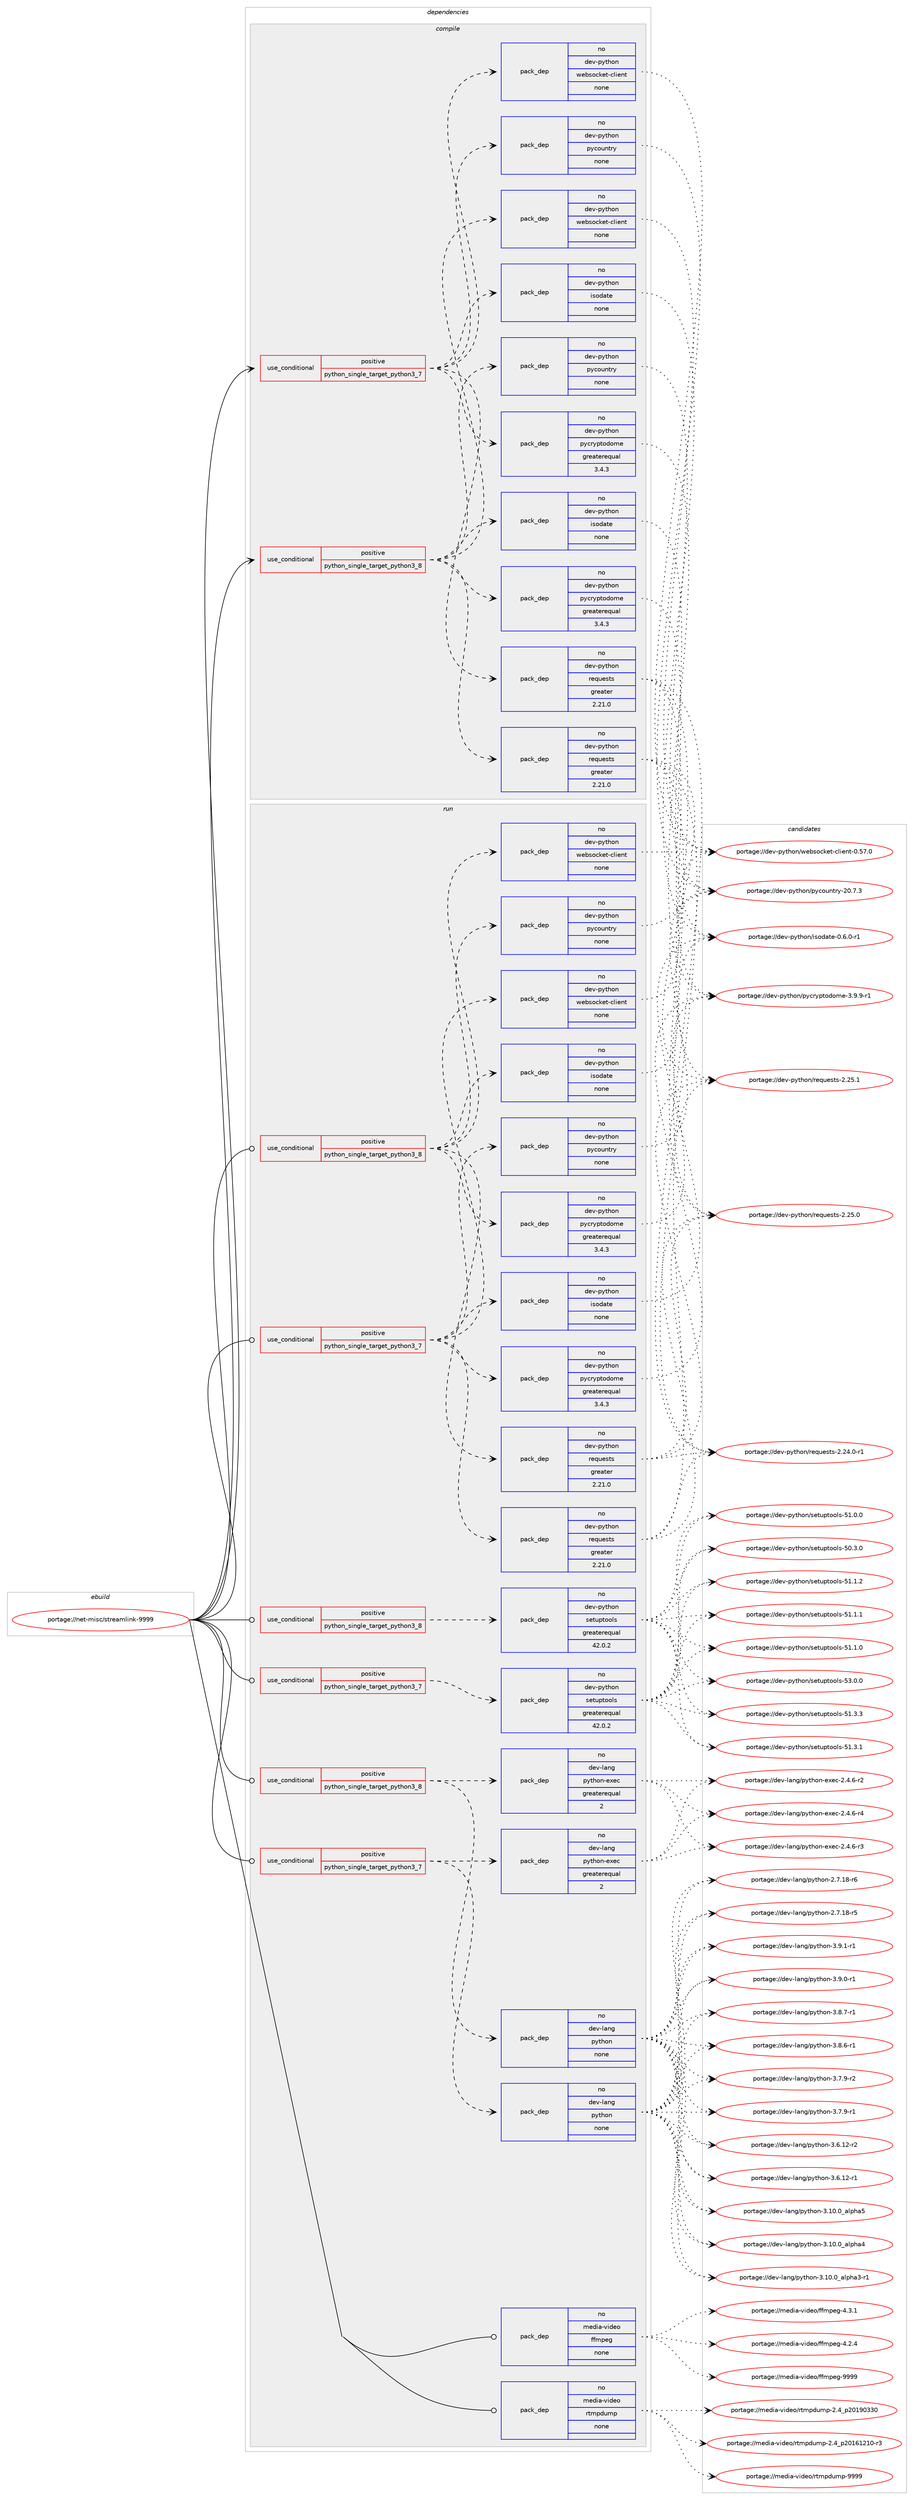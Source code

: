 digraph prolog {

# *************
# Graph options
# *************

newrank=true;
concentrate=true;
compound=true;
graph [rankdir=LR,fontname=Helvetica,fontsize=10,ranksep=1.5];#, ranksep=2.5, nodesep=0.2];
edge  [arrowhead=vee];
node  [fontname=Helvetica,fontsize=10];

# **********
# The ebuild
# **********

subgraph cluster_leftcol {
color=gray;
rank=same;
label=<<i>ebuild</i>>;
id [label="portage://net-misc/streamlink-9999", color=red, width=4, href="../net-misc/streamlink-9999.svg"];
}

# ****************
# The dependencies
# ****************

subgraph cluster_midcol {
color=gray;
label=<<i>dependencies</i>>;
subgraph cluster_compile {
fillcolor="#eeeeee";
style=filled;
label=<<i>compile</i>>;
subgraph cond7201 {
dependency23435 [label=<<TABLE BORDER="0" CELLBORDER="1" CELLSPACING="0" CELLPADDING="4"><TR><TD ROWSPAN="3" CELLPADDING="10">use_conditional</TD></TR><TR><TD>positive</TD></TR><TR><TD>python_single_target_python3_7</TD></TR></TABLE>>, shape=none, color=red];
subgraph pack16053 {
dependency23436 [label=<<TABLE BORDER="0" CELLBORDER="1" CELLSPACING="0" CELLPADDING="4" WIDTH="220"><TR><TD ROWSPAN="6" CELLPADDING="30">pack_dep</TD></TR><TR><TD WIDTH="110">no</TD></TR><TR><TD>dev-python</TD></TR><TR><TD>requests</TD></TR><TR><TD>greater</TD></TR><TR><TD>2.21.0</TD></TR></TABLE>>, shape=none, color=blue];
}
dependency23435:e -> dependency23436:w [weight=20,style="dashed",arrowhead="vee"];
subgraph pack16054 {
dependency23437 [label=<<TABLE BORDER="0" CELLBORDER="1" CELLSPACING="0" CELLPADDING="4" WIDTH="220"><TR><TD ROWSPAN="6" CELLPADDING="30">pack_dep</TD></TR><TR><TD WIDTH="110">no</TD></TR><TR><TD>dev-python</TD></TR><TR><TD>isodate</TD></TR><TR><TD>none</TD></TR><TR><TD></TD></TR></TABLE>>, shape=none, color=blue];
}
dependency23435:e -> dependency23437:w [weight=20,style="dashed",arrowhead="vee"];
subgraph pack16055 {
dependency23438 [label=<<TABLE BORDER="0" CELLBORDER="1" CELLSPACING="0" CELLPADDING="4" WIDTH="220"><TR><TD ROWSPAN="6" CELLPADDING="30">pack_dep</TD></TR><TR><TD WIDTH="110">no</TD></TR><TR><TD>dev-python</TD></TR><TR><TD>websocket-client</TD></TR><TR><TD>none</TD></TR><TR><TD></TD></TR></TABLE>>, shape=none, color=blue];
}
dependency23435:e -> dependency23438:w [weight=20,style="dashed",arrowhead="vee"];
subgraph pack16056 {
dependency23439 [label=<<TABLE BORDER="0" CELLBORDER="1" CELLSPACING="0" CELLPADDING="4" WIDTH="220"><TR><TD ROWSPAN="6" CELLPADDING="30">pack_dep</TD></TR><TR><TD WIDTH="110">no</TD></TR><TR><TD>dev-python</TD></TR><TR><TD>pycountry</TD></TR><TR><TD>none</TD></TR><TR><TD></TD></TR></TABLE>>, shape=none, color=blue];
}
dependency23435:e -> dependency23439:w [weight=20,style="dashed",arrowhead="vee"];
subgraph pack16057 {
dependency23440 [label=<<TABLE BORDER="0" CELLBORDER="1" CELLSPACING="0" CELLPADDING="4" WIDTH="220"><TR><TD ROWSPAN="6" CELLPADDING="30">pack_dep</TD></TR><TR><TD WIDTH="110">no</TD></TR><TR><TD>dev-python</TD></TR><TR><TD>pycryptodome</TD></TR><TR><TD>greaterequal</TD></TR><TR><TD>3.4.3</TD></TR></TABLE>>, shape=none, color=blue];
}
dependency23435:e -> dependency23440:w [weight=20,style="dashed",arrowhead="vee"];
}
id:e -> dependency23435:w [weight=20,style="solid",arrowhead="vee"];
subgraph cond7202 {
dependency23441 [label=<<TABLE BORDER="0" CELLBORDER="1" CELLSPACING="0" CELLPADDING="4"><TR><TD ROWSPAN="3" CELLPADDING="10">use_conditional</TD></TR><TR><TD>positive</TD></TR><TR><TD>python_single_target_python3_8</TD></TR></TABLE>>, shape=none, color=red];
subgraph pack16058 {
dependency23442 [label=<<TABLE BORDER="0" CELLBORDER="1" CELLSPACING="0" CELLPADDING="4" WIDTH="220"><TR><TD ROWSPAN="6" CELLPADDING="30">pack_dep</TD></TR><TR><TD WIDTH="110">no</TD></TR><TR><TD>dev-python</TD></TR><TR><TD>requests</TD></TR><TR><TD>greater</TD></TR><TR><TD>2.21.0</TD></TR></TABLE>>, shape=none, color=blue];
}
dependency23441:e -> dependency23442:w [weight=20,style="dashed",arrowhead="vee"];
subgraph pack16059 {
dependency23443 [label=<<TABLE BORDER="0" CELLBORDER="1" CELLSPACING="0" CELLPADDING="4" WIDTH="220"><TR><TD ROWSPAN="6" CELLPADDING="30">pack_dep</TD></TR><TR><TD WIDTH="110">no</TD></TR><TR><TD>dev-python</TD></TR><TR><TD>isodate</TD></TR><TR><TD>none</TD></TR><TR><TD></TD></TR></TABLE>>, shape=none, color=blue];
}
dependency23441:e -> dependency23443:w [weight=20,style="dashed",arrowhead="vee"];
subgraph pack16060 {
dependency23444 [label=<<TABLE BORDER="0" CELLBORDER="1" CELLSPACING="0" CELLPADDING="4" WIDTH="220"><TR><TD ROWSPAN="6" CELLPADDING="30">pack_dep</TD></TR><TR><TD WIDTH="110">no</TD></TR><TR><TD>dev-python</TD></TR><TR><TD>websocket-client</TD></TR><TR><TD>none</TD></TR><TR><TD></TD></TR></TABLE>>, shape=none, color=blue];
}
dependency23441:e -> dependency23444:w [weight=20,style="dashed",arrowhead="vee"];
subgraph pack16061 {
dependency23445 [label=<<TABLE BORDER="0" CELLBORDER="1" CELLSPACING="0" CELLPADDING="4" WIDTH="220"><TR><TD ROWSPAN="6" CELLPADDING="30">pack_dep</TD></TR><TR><TD WIDTH="110">no</TD></TR><TR><TD>dev-python</TD></TR><TR><TD>pycountry</TD></TR><TR><TD>none</TD></TR><TR><TD></TD></TR></TABLE>>, shape=none, color=blue];
}
dependency23441:e -> dependency23445:w [weight=20,style="dashed",arrowhead="vee"];
subgraph pack16062 {
dependency23446 [label=<<TABLE BORDER="0" CELLBORDER="1" CELLSPACING="0" CELLPADDING="4" WIDTH="220"><TR><TD ROWSPAN="6" CELLPADDING="30">pack_dep</TD></TR><TR><TD WIDTH="110">no</TD></TR><TR><TD>dev-python</TD></TR><TR><TD>pycryptodome</TD></TR><TR><TD>greaterequal</TD></TR><TR><TD>3.4.3</TD></TR></TABLE>>, shape=none, color=blue];
}
dependency23441:e -> dependency23446:w [weight=20,style="dashed",arrowhead="vee"];
}
id:e -> dependency23441:w [weight=20,style="solid",arrowhead="vee"];
}
subgraph cluster_compileandrun {
fillcolor="#eeeeee";
style=filled;
label=<<i>compile and run</i>>;
}
subgraph cluster_run {
fillcolor="#eeeeee";
style=filled;
label=<<i>run</i>>;
subgraph cond7203 {
dependency23447 [label=<<TABLE BORDER="0" CELLBORDER="1" CELLSPACING="0" CELLPADDING="4"><TR><TD ROWSPAN="3" CELLPADDING="10">use_conditional</TD></TR><TR><TD>positive</TD></TR><TR><TD>python_single_target_python3_7</TD></TR></TABLE>>, shape=none, color=red];
subgraph pack16063 {
dependency23448 [label=<<TABLE BORDER="0" CELLBORDER="1" CELLSPACING="0" CELLPADDING="4" WIDTH="220"><TR><TD ROWSPAN="6" CELLPADDING="30">pack_dep</TD></TR><TR><TD WIDTH="110">no</TD></TR><TR><TD>dev-lang</TD></TR><TR><TD>python</TD></TR><TR><TD>none</TD></TR><TR><TD></TD></TR></TABLE>>, shape=none, color=blue];
}
dependency23447:e -> dependency23448:w [weight=20,style="dashed",arrowhead="vee"];
subgraph pack16064 {
dependency23449 [label=<<TABLE BORDER="0" CELLBORDER="1" CELLSPACING="0" CELLPADDING="4" WIDTH="220"><TR><TD ROWSPAN="6" CELLPADDING="30">pack_dep</TD></TR><TR><TD WIDTH="110">no</TD></TR><TR><TD>dev-lang</TD></TR><TR><TD>python-exec</TD></TR><TR><TD>greaterequal</TD></TR><TR><TD>2</TD></TR></TABLE>>, shape=none, color=blue];
}
dependency23447:e -> dependency23449:w [weight=20,style="dashed",arrowhead="vee"];
}
id:e -> dependency23447:w [weight=20,style="solid",arrowhead="odot"];
subgraph cond7204 {
dependency23450 [label=<<TABLE BORDER="0" CELLBORDER="1" CELLSPACING="0" CELLPADDING="4"><TR><TD ROWSPAN="3" CELLPADDING="10">use_conditional</TD></TR><TR><TD>positive</TD></TR><TR><TD>python_single_target_python3_7</TD></TR></TABLE>>, shape=none, color=red];
subgraph pack16065 {
dependency23451 [label=<<TABLE BORDER="0" CELLBORDER="1" CELLSPACING="0" CELLPADDING="4" WIDTH="220"><TR><TD ROWSPAN="6" CELLPADDING="30">pack_dep</TD></TR><TR><TD WIDTH="110">no</TD></TR><TR><TD>dev-python</TD></TR><TR><TD>requests</TD></TR><TR><TD>greater</TD></TR><TR><TD>2.21.0</TD></TR></TABLE>>, shape=none, color=blue];
}
dependency23450:e -> dependency23451:w [weight=20,style="dashed",arrowhead="vee"];
subgraph pack16066 {
dependency23452 [label=<<TABLE BORDER="0" CELLBORDER="1" CELLSPACING="0" CELLPADDING="4" WIDTH="220"><TR><TD ROWSPAN="6" CELLPADDING="30">pack_dep</TD></TR><TR><TD WIDTH="110">no</TD></TR><TR><TD>dev-python</TD></TR><TR><TD>isodate</TD></TR><TR><TD>none</TD></TR><TR><TD></TD></TR></TABLE>>, shape=none, color=blue];
}
dependency23450:e -> dependency23452:w [weight=20,style="dashed",arrowhead="vee"];
subgraph pack16067 {
dependency23453 [label=<<TABLE BORDER="0" CELLBORDER="1" CELLSPACING="0" CELLPADDING="4" WIDTH="220"><TR><TD ROWSPAN="6" CELLPADDING="30">pack_dep</TD></TR><TR><TD WIDTH="110">no</TD></TR><TR><TD>dev-python</TD></TR><TR><TD>websocket-client</TD></TR><TR><TD>none</TD></TR><TR><TD></TD></TR></TABLE>>, shape=none, color=blue];
}
dependency23450:e -> dependency23453:w [weight=20,style="dashed",arrowhead="vee"];
subgraph pack16068 {
dependency23454 [label=<<TABLE BORDER="0" CELLBORDER="1" CELLSPACING="0" CELLPADDING="4" WIDTH="220"><TR><TD ROWSPAN="6" CELLPADDING="30">pack_dep</TD></TR><TR><TD WIDTH="110">no</TD></TR><TR><TD>dev-python</TD></TR><TR><TD>pycountry</TD></TR><TR><TD>none</TD></TR><TR><TD></TD></TR></TABLE>>, shape=none, color=blue];
}
dependency23450:e -> dependency23454:w [weight=20,style="dashed",arrowhead="vee"];
subgraph pack16069 {
dependency23455 [label=<<TABLE BORDER="0" CELLBORDER="1" CELLSPACING="0" CELLPADDING="4" WIDTH="220"><TR><TD ROWSPAN="6" CELLPADDING="30">pack_dep</TD></TR><TR><TD WIDTH="110">no</TD></TR><TR><TD>dev-python</TD></TR><TR><TD>pycryptodome</TD></TR><TR><TD>greaterequal</TD></TR><TR><TD>3.4.3</TD></TR></TABLE>>, shape=none, color=blue];
}
dependency23450:e -> dependency23455:w [weight=20,style="dashed",arrowhead="vee"];
}
id:e -> dependency23450:w [weight=20,style="solid",arrowhead="odot"];
subgraph cond7205 {
dependency23456 [label=<<TABLE BORDER="0" CELLBORDER="1" CELLSPACING="0" CELLPADDING="4"><TR><TD ROWSPAN="3" CELLPADDING="10">use_conditional</TD></TR><TR><TD>positive</TD></TR><TR><TD>python_single_target_python3_7</TD></TR></TABLE>>, shape=none, color=red];
subgraph pack16070 {
dependency23457 [label=<<TABLE BORDER="0" CELLBORDER="1" CELLSPACING="0" CELLPADDING="4" WIDTH="220"><TR><TD ROWSPAN="6" CELLPADDING="30">pack_dep</TD></TR><TR><TD WIDTH="110">no</TD></TR><TR><TD>dev-python</TD></TR><TR><TD>setuptools</TD></TR><TR><TD>greaterequal</TD></TR><TR><TD>42.0.2</TD></TR></TABLE>>, shape=none, color=blue];
}
dependency23456:e -> dependency23457:w [weight=20,style="dashed",arrowhead="vee"];
}
id:e -> dependency23456:w [weight=20,style="solid",arrowhead="odot"];
subgraph cond7206 {
dependency23458 [label=<<TABLE BORDER="0" CELLBORDER="1" CELLSPACING="0" CELLPADDING="4"><TR><TD ROWSPAN="3" CELLPADDING="10">use_conditional</TD></TR><TR><TD>positive</TD></TR><TR><TD>python_single_target_python3_8</TD></TR></TABLE>>, shape=none, color=red];
subgraph pack16071 {
dependency23459 [label=<<TABLE BORDER="0" CELLBORDER="1" CELLSPACING="0" CELLPADDING="4" WIDTH="220"><TR><TD ROWSPAN="6" CELLPADDING="30">pack_dep</TD></TR><TR><TD WIDTH="110">no</TD></TR><TR><TD>dev-lang</TD></TR><TR><TD>python</TD></TR><TR><TD>none</TD></TR><TR><TD></TD></TR></TABLE>>, shape=none, color=blue];
}
dependency23458:e -> dependency23459:w [weight=20,style="dashed",arrowhead="vee"];
subgraph pack16072 {
dependency23460 [label=<<TABLE BORDER="0" CELLBORDER="1" CELLSPACING="0" CELLPADDING="4" WIDTH="220"><TR><TD ROWSPAN="6" CELLPADDING="30">pack_dep</TD></TR><TR><TD WIDTH="110">no</TD></TR><TR><TD>dev-lang</TD></TR><TR><TD>python-exec</TD></TR><TR><TD>greaterequal</TD></TR><TR><TD>2</TD></TR></TABLE>>, shape=none, color=blue];
}
dependency23458:e -> dependency23460:w [weight=20,style="dashed",arrowhead="vee"];
}
id:e -> dependency23458:w [weight=20,style="solid",arrowhead="odot"];
subgraph cond7207 {
dependency23461 [label=<<TABLE BORDER="0" CELLBORDER="1" CELLSPACING="0" CELLPADDING="4"><TR><TD ROWSPAN="3" CELLPADDING="10">use_conditional</TD></TR><TR><TD>positive</TD></TR><TR><TD>python_single_target_python3_8</TD></TR></TABLE>>, shape=none, color=red];
subgraph pack16073 {
dependency23462 [label=<<TABLE BORDER="0" CELLBORDER="1" CELLSPACING="0" CELLPADDING="4" WIDTH="220"><TR><TD ROWSPAN="6" CELLPADDING="30">pack_dep</TD></TR><TR><TD WIDTH="110">no</TD></TR><TR><TD>dev-python</TD></TR><TR><TD>requests</TD></TR><TR><TD>greater</TD></TR><TR><TD>2.21.0</TD></TR></TABLE>>, shape=none, color=blue];
}
dependency23461:e -> dependency23462:w [weight=20,style="dashed",arrowhead="vee"];
subgraph pack16074 {
dependency23463 [label=<<TABLE BORDER="0" CELLBORDER="1" CELLSPACING="0" CELLPADDING="4" WIDTH="220"><TR><TD ROWSPAN="6" CELLPADDING="30">pack_dep</TD></TR><TR><TD WIDTH="110">no</TD></TR><TR><TD>dev-python</TD></TR><TR><TD>isodate</TD></TR><TR><TD>none</TD></TR><TR><TD></TD></TR></TABLE>>, shape=none, color=blue];
}
dependency23461:e -> dependency23463:w [weight=20,style="dashed",arrowhead="vee"];
subgraph pack16075 {
dependency23464 [label=<<TABLE BORDER="0" CELLBORDER="1" CELLSPACING="0" CELLPADDING="4" WIDTH="220"><TR><TD ROWSPAN="6" CELLPADDING="30">pack_dep</TD></TR><TR><TD WIDTH="110">no</TD></TR><TR><TD>dev-python</TD></TR><TR><TD>websocket-client</TD></TR><TR><TD>none</TD></TR><TR><TD></TD></TR></TABLE>>, shape=none, color=blue];
}
dependency23461:e -> dependency23464:w [weight=20,style="dashed",arrowhead="vee"];
subgraph pack16076 {
dependency23465 [label=<<TABLE BORDER="0" CELLBORDER="1" CELLSPACING="0" CELLPADDING="4" WIDTH="220"><TR><TD ROWSPAN="6" CELLPADDING="30">pack_dep</TD></TR><TR><TD WIDTH="110">no</TD></TR><TR><TD>dev-python</TD></TR><TR><TD>pycountry</TD></TR><TR><TD>none</TD></TR><TR><TD></TD></TR></TABLE>>, shape=none, color=blue];
}
dependency23461:e -> dependency23465:w [weight=20,style="dashed",arrowhead="vee"];
subgraph pack16077 {
dependency23466 [label=<<TABLE BORDER="0" CELLBORDER="1" CELLSPACING="0" CELLPADDING="4" WIDTH="220"><TR><TD ROWSPAN="6" CELLPADDING="30">pack_dep</TD></TR><TR><TD WIDTH="110">no</TD></TR><TR><TD>dev-python</TD></TR><TR><TD>pycryptodome</TD></TR><TR><TD>greaterequal</TD></TR><TR><TD>3.4.3</TD></TR></TABLE>>, shape=none, color=blue];
}
dependency23461:e -> dependency23466:w [weight=20,style="dashed",arrowhead="vee"];
}
id:e -> dependency23461:w [weight=20,style="solid",arrowhead="odot"];
subgraph cond7208 {
dependency23467 [label=<<TABLE BORDER="0" CELLBORDER="1" CELLSPACING="0" CELLPADDING="4"><TR><TD ROWSPAN="3" CELLPADDING="10">use_conditional</TD></TR><TR><TD>positive</TD></TR><TR><TD>python_single_target_python3_8</TD></TR></TABLE>>, shape=none, color=red];
subgraph pack16078 {
dependency23468 [label=<<TABLE BORDER="0" CELLBORDER="1" CELLSPACING="0" CELLPADDING="4" WIDTH="220"><TR><TD ROWSPAN="6" CELLPADDING="30">pack_dep</TD></TR><TR><TD WIDTH="110">no</TD></TR><TR><TD>dev-python</TD></TR><TR><TD>setuptools</TD></TR><TR><TD>greaterequal</TD></TR><TR><TD>42.0.2</TD></TR></TABLE>>, shape=none, color=blue];
}
dependency23467:e -> dependency23468:w [weight=20,style="dashed",arrowhead="vee"];
}
id:e -> dependency23467:w [weight=20,style="solid",arrowhead="odot"];
subgraph pack16079 {
dependency23469 [label=<<TABLE BORDER="0" CELLBORDER="1" CELLSPACING="0" CELLPADDING="4" WIDTH="220"><TR><TD ROWSPAN="6" CELLPADDING="30">pack_dep</TD></TR><TR><TD WIDTH="110">no</TD></TR><TR><TD>media-video</TD></TR><TR><TD>ffmpeg</TD></TR><TR><TD>none</TD></TR><TR><TD></TD></TR></TABLE>>, shape=none, color=blue];
}
id:e -> dependency23469:w [weight=20,style="solid",arrowhead="odot"];
subgraph pack16080 {
dependency23470 [label=<<TABLE BORDER="0" CELLBORDER="1" CELLSPACING="0" CELLPADDING="4" WIDTH="220"><TR><TD ROWSPAN="6" CELLPADDING="30">pack_dep</TD></TR><TR><TD WIDTH="110">no</TD></TR><TR><TD>media-video</TD></TR><TR><TD>rtmpdump</TD></TR><TR><TD>none</TD></TR><TR><TD></TD></TR></TABLE>>, shape=none, color=blue];
}
id:e -> dependency23470:w [weight=20,style="solid",arrowhead="odot"];
}
}

# **************
# The candidates
# **************

subgraph cluster_choices {
rank=same;
color=gray;
label=<<i>candidates</i>>;

subgraph choice16053 {
color=black;
nodesep=1;
choice100101118451121211161041111104711410111311710111511611545504650534649 [label="portage://dev-python/requests-2.25.1", color=red, width=4,href="../dev-python/requests-2.25.1.svg"];
choice100101118451121211161041111104711410111311710111511611545504650534648 [label="portage://dev-python/requests-2.25.0", color=red, width=4,href="../dev-python/requests-2.25.0.svg"];
choice1001011184511212111610411111047114101113117101115116115455046505246484511449 [label="portage://dev-python/requests-2.24.0-r1", color=red, width=4,href="../dev-python/requests-2.24.0-r1.svg"];
dependency23436:e -> choice100101118451121211161041111104711410111311710111511611545504650534649:w [style=dotted,weight="100"];
dependency23436:e -> choice100101118451121211161041111104711410111311710111511611545504650534648:w [style=dotted,weight="100"];
dependency23436:e -> choice1001011184511212111610411111047114101113117101115116115455046505246484511449:w [style=dotted,weight="100"];
}
subgraph choice16054 {
color=black;
nodesep=1;
choice1001011184511212111610411111047105115111100971161014548465446484511449 [label="portage://dev-python/isodate-0.6.0-r1", color=red, width=4,href="../dev-python/isodate-0.6.0-r1.svg"];
dependency23437:e -> choice1001011184511212111610411111047105115111100971161014548465446484511449:w [style=dotted,weight="100"];
}
subgraph choice16055 {
color=black;
nodesep=1;
choice10010111845112121116104111110471191019811511199107101116459910810510111011645484653554648 [label="portage://dev-python/websocket-client-0.57.0", color=red, width=4,href="../dev-python/websocket-client-0.57.0.svg"];
dependency23438:e -> choice10010111845112121116104111110471191019811511199107101116459910810510111011645484653554648:w [style=dotted,weight="100"];
}
subgraph choice16056 {
color=black;
nodesep=1;
choice10010111845112121116104111110471121219911111711011611412145504846554651 [label="portage://dev-python/pycountry-20.7.3", color=red, width=4,href="../dev-python/pycountry-20.7.3.svg"];
dependency23439:e -> choice10010111845112121116104111110471121219911111711011611412145504846554651:w [style=dotted,weight="100"];
}
subgraph choice16057 {
color=black;
nodesep=1;
choice1001011184511212111610411111047112121991141211121161111001111091014551465746574511449 [label="portage://dev-python/pycryptodome-3.9.9-r1", color=red, width=4,href="../dev-python/pycryptodome-3.9.9-r1.svg"];
dependency23440:e -> choice1001011184511212111610411111047112121991141211121161111001111091014551465746574511449:w [style=dotted,weight="100"];
}
subgraph choice16058 {
color=black;
nodesep=1;
choice100101118451121211161041111104711410111311710111511611545504650534649 [label="portage://dev-python/requests-2.25.1", color=red, width=4,href="../dev-python/requests-2.25.1.svg"];
choice100101118451121211161041111104711410111311710111511611545504650534648 [label="portage://dev-python/requests-2.25.0", color=red, width=4,href="../dev-python/requests-2.25.0.svg"];
choice1001011184511212111610411111047114101113117101115116115455046505246484511449 [label="portage://dev-python/requests-2.24.0-r1", color=red, width=4,href="../dev-python/requests-2.24.0-r1.svg"];
dependency23442:e -> choice100101118451121211161041111104711410111311710111511611545504650534649:w [style=dotted,weight="100"];
dependency23442:e -> choice100101118451121211161041111104711410111311710111511611545504650534648:w [style=dotted,weight="100"];
dependency23442:e -> choice1001011184511212111610411111047114101113117101115116115455046505246484511449:w [style=dotted,weight="100"];
}
subgraph choice16059 {
color=black;
nodesep=1;
choice1001011184511212111610411111047105115111100971161014548465446484511449 [label="portage://dev-python/isodate-0.6.0-r1", color=red, width=4,href="../dev-python/isodate-0.6.0-r1.svg"];
dependency23443:e -> choice1001011184511212111610411111047105115111100971161014548465446484511449:w [style=dotted,weight="100"];
}
subgraph choice16060 {
color=black;
nodesep=1;
choice10010111845112121116104111110471191019811511199107101116459910810510111011645484653554648 [label="portage://dev-python/websocket-client-0.57.0", color=red, width=4,href="../dev-python/websocket-client-0.57.0.svg"];
dependency23444:e -> choice10010111845112121116104111110471191019811511199107101116459910810510111011645484653554648:w [style=dotted,weight="100"];
}
subgraph choice16061 {
color=black;
nodesep=1;
choice10010111845112121116104111110471121219911111711011611412145504846554651 [label="portage://dev-python/pycountry-20.7.3", color=red, width=4,href="../dev-python/pycountry-20.7.3.svg"];
dependency23445:e -> choice10010111845112121116104111110471121219911111711011611412145504846554651:w [style=dotted,weight="100"];
}
subgraph choice16062 {
color=black;
nodesep=1;
choice1001011184511212111610411111047112121991141211121161111001111091014551465746574511449 [label="portage://dev-python/pycryptodome-3.9.9-r1", color=red, width=4,href="../dev-python/pycryptodome-3.9.9-r1.svg"];
dependency23446:e -> choice1001011184511212111610411111047112121991141211121161111001111091014551465746574511449:w [style=dotted,weight="100"];
}
subgraph choice16063 {
color=black;
nodesep=1;
choice1001011184510897110103471121211161041111104551465746494511449 [label="portage://dev-lang/python-3.9.1-r1", color=red, width=4,href="../dev-lang/python-3.9.1-r1.svg"];
choice1001011184510897110103471121211161041111104551465746484511449 [label="portage://dev-lang/python-3.9.0-r1", color=red, width=4,href="../dev-lang/python-3.9.0-r1.svg"];
choice1001011184510897110103471121211161041111104551465646554511449 [label="portage://dev-lang/python-3.8.7-r1", color=red, width=4,href="../dev-lang/python-3.8.7-r1.svg"];
choice1001011184510897110103471121211161041111104551465646544511449 [label="portage://dev-lang/python-3.8.6-r1", color=red, width=4,href="../dev-lang/python-3.8.6-r1.svg"];
choice1001011184510897110103471121211161041111104551465546574511450 [label="portage://dev-lang/python-3.7.9-r2", color=red, width=4,href="../dev-lang/python-3.7.9-r2.svg"];
choice1001011184510897110103471121211161041111104551465546574511449 [label="portage://dev-lang/python-3.7.9-r1", color=red, width=4,href="../dev-lang/python-3.7.9-r1.svg"];
choice100101118451089711010347112121116104111110455146544649504511450 [label="portage://dev-lang/python-3.6.12-r2", color=red, width=4,href="../dev-lang/python-3.6.12-r2.svg"];
choice100101118451089711010347112121116104111110455146544649504511449 [label="portage://dev-lang/python-3.6.12-r1", color=red, width=4,href="../dev-lang/python-3.6.12-r1.svg"];
choice1001011184510897110103471121211161041111104551464948464895971081121049753 [label="portage://dev-lang/python-3.10.0_alpha5", color=red, width=4,href="../dev-lang/python-3.10.0_alpha5.svg"];
choice1001011184510897110103471121211161041111104551464948464895971081121049752 [label="portage://dev-lang/python-3.10.0_alpha4", color=red, width=4,href="../dev-lang/python-3.10.0_alpha4.svg"];
choice10010111845108971101034711212111610411111045514649484648959710811210497514511449 [label="portage://dev-lang/python-3.10.0_alpha3-r1", color=red, width=4,href="../dev-lang/python-3.10.0_alpha3-r1.svg"];
choice100101118451089711010347112121116104111110455046554649564511454 [label="portage://dev-lang/python-2.7.18-r6", color=red, width=4,href="../dev-lang/python-2.7.18-r6.svg"];
choice100101118451089711010347112121116104111110455046554649564511453 [label="portage://dev-lang/python-2.7.18-r5", color=red, width=4,href="../dev-lang/python-2.7.18-r5.svg"];
dependency23448:e -> choice1001011184510897110103471121211161041111104551465746494511449:w [style=dotted,weight="100"];
dependency23448:e -> choice1001011184510897110103471121211161041111104551465746484511449:w [style=dotted,weight="100"];
dependency23448:e -> choice1001011184510897110103471121211161041111104551465646554511449:w [style=dotted,weight="100"];
dependency23448:e -> choice1001011184510897110103471121211161041111104551465646544511449:w [style=dotted,weight="100"];
dependency23448:e -> choice1001011184510897110103471121211161041111104551465546574511450:w [style=dotted,weight="100"];
dependency23448:e -> choice1001011184510897110103471121211161041111104551465546574511449:w [style=dotted,weight="100"];
dependency23448:e -> choice100101118451089711010347112121116104111110455146544649504511450:w [style=dotted,weight="100"];
dependency23448:e -> choice100101118451089711010347112121116104111110455146544649504511449:w [style=dotted,weight="100"];
dependency23448:e -> choice1001011184510897110103471121211161041111104551464948464895971081121049753:w [style=dotted,weight="100"];
dependency23448:e -> choice1001011184510897110103471121211161041111104551464948464895971081121049752:w [style=dotted,weight="100"];
dependency23448:e -> choice10010111845108971101034711212111610411111045514649484648959710811210497514511449:w [style=dotted,weight="100"];
dependency23448:e -> choice100101118451089711010347112121116104111110455046554649564511454:w [style=dotted,weight="100"];
dependency23448:e -> choice100101118451089711010347112121116104111110455046554649564511453:w [style=dotted,weight="100"];
}
subgraph choice16064 {
color=black;
nodesep=1;
choice10010111845108971101034711212111610411111045101120101994550465246544511452 [label="portage://dev-lang/python-exec-2.4.6-r4", color=red, width=4,href="../dev-lang/python-exec-2.4.6-r4.svg"];
choice10010111845108971101034711212111610411111045101120101994550465246544511451 [label="portage://dev-lang/python-exec-2.4.6-r3", color=red, width=4,href="../dev-lang/python-exec-2.4.6-r3.svg"];
choice10010111845108971101034711212111610411111045101120101994550465246544511450 [label="portage://dev-lang/python-exec-2.4.6-r2", color=red, width=4,href="../dev-lang/python-exec-2.4.6-r2.svg"];
dependency23449:e -> choice10010111845108971101034711212111610411111045101120101994550465246544511452:w [style=dotted,weight="100"];
dependency23449:e -> choice10010111845108971101034711212111610411111045101120101994550465246544511451:w [style=dotted,weight="100"];
dependency23449:e -> choice10010111845108971101034711212111610411111045101120101994550465246544511450:w [style=dotted,weight="100"];
}
subgraph choice16065 {
color=black;
nodesep=1;
choice100101118451121211161041111104711410111311710111511611545504650534649 [label="portage://dev-python/requests-2.25.1", color=red, width=4,href="../dev-python/requests-2.25.1.svg"];
choice100101118451121211161041111104711410111311710111511611545504650534648 [label="portage://dev-python/requests-2.25.0", color=red, width=4,href="../dev-python/requests-2.25.0.svg"];
choice1001011184511212111610411111047114101113117101115116115455046505246484511449 [label="portage://dev-python/requests-2.24.0-r1", color=red, width=4,href="../dev-python/requests-2.24.0-r1.svg"];
dependency23451:e -> choice100101118451121211161041111104711410111311710111511611545504650534649:w [style=dotted,weight="100"];
dependency23451:e -> choice100101118451121211161041111104711410111311710111511611545504650534648:w [style=dotted,weight="100"];
dependency23451:e -> choice1001011184511212111610411111047114101113117101115116115455046505246484511449:w [style=dotted,weight="100"];
}
subgraph choice16066 {
color=black;
nodesep=1;
choice1001011184511212111610411111047105115111100971161014548465446484511449 [label="portage://dev-python/isodate-0.6.0-r1", color=red, width=4,href="../dev-python/isodate-0.6.0-r1.svg"];
dependency23452:e -> choice1001011184511212111610411111047105115111100971161014548465446484511449:w [style=dotted,weight="100"];
}
subgraph choice16067 {
color=black;
nodesep=1;
choice10010111845112121116104111110471191019811511199107101116459910810510111011645484653554648 [label="portage://dev-python/websocket-client-0.57.0", color=red, width=4,href="../dev-python/websocket-client-0.57.0.svg"];
dependency23453:e -> choice10010111845112121116104111110471191019811511199107101116459910810510111011645484653554648:w [style=dotted,weight="100"];
}
subgraph choice16068 {
color=black;
nodesep=1;
choice10010111845112121116104111110471121219911111711011611412145504846554651 [label="portage://dev-python/pycountry-20.7.3", color=red, width=4,href="../dev-python/pycountry-20.7.3.svg"];
dependency23454:e -> choice10010111845112121116104111110471121219911111711011611412145504846554651:w [style=dotted,weight="100"];
}
subgraph choice16069 {
color=black;
nodesep=1;
choice1001011184511212111610411111047112121991141211121161111001111091014551465746574511449 [label="portage://dev-python/pycryptodome-3.9.9-r1", color=red, width=4,href="../dev-python/pycryptodome-3.9.9-r1.svg"];
dependency23455:e -> choice1001011184511212111610411111047112121991141211121161111001111091014551465746574511449:w [style=dotted,weight="100"];
}
subgraph choice16070 {
color=black;
nodesep=1;
choice100101118451121211161041111104711510111611711211611111110811545535146484648 [label="portage://dev-python/setuptools-53.0.0", color=red, width=4,href="../dev-python/setuptools-53.0.0.svg"];
choice100101118451121211161041111104711510111611711211611111110811545534946514651 [label="portage://dev-python/setuptools-51.3.3", color=red, width=4,href="../dev-python/setuptools-51.3.3.svg"];
choice100101118451121211161041111104711510111611711211611111110811545534946514649 [label="portage://dev-python/setuptools-51.3.1", color=red, width=4,href="../dev-python/setuptools-51.3.1.svg"];
choice100101118451121211161041111104711510111611711211611111110811545534946494650 [label="portage://dev-python/setuptools-51.1.2", color=red, width=4,href="../dev-python/setuptools-51.1.2.svg"];
choice100101118451121211161041111104711510111611711211611111110811545534946494649 [label="portage://dev-python/setuptools-51.1.1", color=red, width=4,href="../dev-python/setuptools-51.1.1.svg"];
choice100101118451121211161041111104711510111611711211611111110811545534946494648 [label="portage://dev-python/setuptools-51.1.0", color=red, width=4,href="../dev-python/setuptools-51.1.0.svg"];
choice100101118451121211161041111104711510111611711211611111110811545534946484648 [label="portage://dev-python/setuptools-51.0.0", color=red, width=4,href="../dev-python/setuptools-51.0.0.svg"];
choice100101118451121211161041111104711510111611711211611111110811545534846514648 [label="portage://dev-python/setuptools-50.3.0", color=red, width=4,href="../dev-python/setuptools-50.3.0.svg"];
dependency23457:e -> choice100101118451121211161041111104711510111611711211611111110811545535146484648:w [style=dotted,weight="100"];
dependency23457:e -> choice100101118451121211161041111104711510111611711211611111110811545534946514651:w [style=dotted,weight="100"];
dependency23457:e -> choice100101118451121211161041111104711510111611711211611111110811545534946514649:w [style=dotted,weight="100"];
dependency23457:e -> choice100101118451121211161041111104711510111611711211611111110811545534946494650:w [style=dotted,weight="100"];
dependency23457:e -> choice100101118451121211161041111104711510111611711211611111110811545534946494649:w [style=dotted,weight="100"];
dependency23457:e -> choice100101118451121211161041111104711510111611711211611111110811545534946494648:w [style=dotted,weight="100"];
dependency23457:e -> choice100101118451121211161041111104711510111611711211611111110811545534946484648:w [style=dotted,weight="100"];
dependency23457:e -> choice100101118451121211161041111104711510111611711211611111110811545534846514648:w [style=dotted,weight="100"];
}
subgraph choice16071 {
color=black;
nodesep=1;
choice1001011184510897110103471121211161041111104551465746494511449 [label="portage://dev-lang/python-3.9.1-r1", color=red, width=4,href="../dev-lang/python-3.9.1-r1.svg"];
choice1001011184510897110103471121211161041111104551465746484511449 [label="portage://dev-lang/python-3.9.0-r1", color=red, width=4,href="../dev-lang/python-3.9.0-r1.svg"];
choice1001011184510897110103471121211161041111104551465646554511449 [label="portage://dev-lang/python-3.8.7-r1", color=red, width=4,href="../dev-lang/python-3.8.7-r1.svg"];
choice1001011184510897110103471121211161041111104551465646544511449 [label="portage://dev-lang/python-3.8.6-r1", color=red, width=4,href="../dev-lang/python-3.8.6-r1.svg"];
choice1001011184510897110103471121211161041111104551465546574511450 [label="portage://dev-lang/python-3.7.9-r2", color=red, width=4,href="../dev-lang/python-3.7.9-r2.svg"];
choice1001011184510897110103471121211161041111104551465546574511449 [label="portage://dev-lang/python-3.7.9-r1", color=red, width=4,href="../dev-lang/python-3.7.9-r1.svg"];
choice100101118451089711010347112121116104111110455146544649504511450 [label="portage://dev-lang/python-3.6.12-r2", color=red, width=4,href="../dev-lang/python-3.6.12-r2.svg"];
choice100101118451089711010347112121116104111110455146544649504511449 [label="portage://dev-lang/python-3.6.12-r1", color=red, width=4,href="../dev-lang/python-3.6.12-r1.svg"];
choice1001011184510897110103471121211161041111104551464948464895971081121049753 [label="portage://dev-lang/python-3.10.0_alpha5", color=red, width=4,href="../dev-lang/python-3.10.0_alpha5.svg"];
choice1001011184510897110103471121211161041111104551464948464895971081121049752 [label="portage://dev-lang/python-3.10.0_alpha4", color=red, width=4,href="../dev-lang/python-3.10.0_alpha4.svg"];
choice10010111845108971101034711212111610411111045514649484648959710811210497514511449 [label="portage://dev-lang/python-3.10.0_alpha3-r1", color=red, width=4,href="../dev-lang/python-3.10.0_alpha3-r1.svg"];
choice100101118451089711010347112121116104111110455046554649564511454 [label="portage://dev-lang/python-2.7.18-r6", color=red, width=4,href="../dev-lang/python-2.7.18-r6.svg"];
choice100101118451089711010347112121116104111110455046554649564511453 [label="portage://dev-lang/python-2.7.18-r5", color=red, width=4,href="../dev-lang/python-2.7.18-r5.svg"];
dependency23459:e -> choice1001011184510897110103471121211161041111104551465746494511449:w [style=dotted,weight="100"];
dependency23459:e -> choice1001011184510897110103471121211161041111104551465746484511449:w [style=dotted,weight="100"];
dependency23459:e -> choice1001011184510897110103471121211161041111104551465646554511449:w [style=dotted,weight="100"];
dependency23459:e -> choice1001011184510897110103471121211161041111104551465646544511449:w [style=dotted,weight="100"];
dependency23459:e -> choice1001011184510897110103471121211161041111104551465546574511450:w [style=dotted,weight="100"];
dependency23459:e -> choice1001011184510897110103471121211161041111104551465546574511449:w [style=dotted,weight="100"];
dependency23459:e -> choice100101118451089711010347112121116104111110455146544649504511450:w [style=dotted,weight="100"];
dependency23459:e -> choice100101118451089711010347112121116104111110455146544649504511449:w [style=dotted,weight="100"];
dependency23459:e -> choice1001011184510897110103471121211161041111104551464948464895971081121049753:w [style=dotted,weight="100"];
dependency23459:e -> choice1001011184510897110103471121211161041111104551464948464895971081121049752:w [style=dotted,weight="100"];
dependency23459:e -> choice10010111845108971101034711212111610411111045514649484648959710811210497514511449:w [style=dotted,weight="100"];
dependency23459:e -> choice100101118451089711010347112121116104111110455046554649564511454:w [style=dotted,weight="100"];
dependency23459:e -> choice100101118451089711010347112121116104111110455046554649564511453:w [style=dotted,weight="100"];
}
subgraph choice16072 {
color=black;
nodesep=1;
choice10010111845108971101034711212111610411111045101120101994550465246544511452 [label="portage://dev-lang/python-exec-2.4.6-r4", color=red, width=4,href="../dev-lang/python-exec-2.4.6-r4.svg"];
choice10010111845108971101034711212111610411111045101120101994550465246544511451 [label="portage://dev-lang/python-exec-2.4.6-r3", color=red, width=4,href="../dev-lang/python-exec-2.4.6-r3.svg"];
choice10010111845108971101034711212111610411111045101120101994550465246544511450 [label="portage://dev-lang/python-exec-2.4.6-r2", color=red, width=4,href="../dev-lang/python-exec-2.4.6-r2.svg"];
dependency23460:e -> choice10010111845108971101034711212111610411111045101120101994550465246544511452:w [style=dotted,weight="100"];
dependency23460:e -> choice10010111845108971101034711212111610411111045101120101994550465246544511451:w [style=dotted,weight="100"];
dependency23460:e -> choice10010111845108971101034711212111610411111045101120101994550465246544511450:w [style=dotted,weight="100"];
}
subgraph choice16073 {
color=black;
nodesep=1;
choice100101118451121211161041111104711410111311710111511611545504650534649 [label="portage://dev-python/requests-2.25.1", color=red, width=4,href="../dev-python/requests-2.25.1.svg"];
choice100101118451121211161041111104711410111311710111511611545504650534648 [label="portage://dev-python/requests-2.25.0", color=red, width=4,href="../dev-python/requests-2.25.0.svg"];
choice1001011184511212111610411111047114101113117101115116115455046505246484511449 [label="portage://dev-python/requests-2.24.0-r1", color=red, width=4,href="../dev-python/requests-2.24.0-r1.svg"];
dependency23462:e -> choice100101118451121211161041111104711410111311710111511611545504650534649:w [style=dotted,weight="100"];
dependency23462:e -> choice100101118451121211161041111104711410111311710111511611545504650534648:w [style=dotted,weight="100"];
dependency23462:e -> choice1001011184511212111610411111047114101113117101115116115455046505246484511449:w [style=dotted,weight="100"];
}
subgraph choice16074 {
color=black;
nodesep=1;
choice1001011184511212111610411111047105115111100971161014548465446484511449 [label="portage://dev-python/isodate-0.6.0-r1", color=red, width=4,href="../dev-python/isodate-0.6.0-r1.svg"];
dependency23463:e -> choice1001011184511212111610411111047105115111100971161014548465446484511449:w [style=dotted,weight="100"];
}
subgraph choice16075 {
color=black;
nodesep=1;
choice10010111845112121116104111110471191019811511199107101116459910810510111011645484653554648 [label="portage://dev-python/websocket-client-0.57.0", color=red, width=4,href="../dev-python/websocket-client-0.57.0.svg"];
dependency23464:e -> choice10010111845112121116104111110471191019811511199107101116459910810510111011645484653554648:w [style=dotted,weight="100"];
}
subgraph choice16076 {
color=black;
nodesep=1;
choice10010111845112121116104111110471121219911111711011611412145504846554651 [label="portage://dev-python/pycountry-20.7.3", color=red, width=4,href="../dev-python/pycountry-20.7.3.svg"];
dependency23465:e -> choice10010111845112121116104111110471121219911111711011611412145504846554651:w [style=dotted,weight="100"];
}
subgraph choice16077 {
color=black;
nodesep=1;
choice1001011184511212111610411111047112121991141211121161111001111091014551465746574511449 [label="portage://dev-python/pycryptodome-3.9.9-r1", color=red, width=4,href="../dev-python/pycryptodome-3.9.9-r1.svg"];
dependency23466:e -> choice1001011184511212111610411111047112121991141211121161111001111091014551465746574511449:w [style=dotted,weight="100"];
}
subgraph choice16078 {
color=black;
nodesep=1;
choice100101118451121211161041111104711510111611711211611111110811545535146484648 [label="portage://dev-python/setuptools-53.0.0", color=red, width=4,href="../dev-python/setuptools-53.0.0.svg"];
choice100101118451121211161041111104711510111611711211611111110811545534946514651 [label="portage://dev-python/setuptools-51.3.3", color=red, width=4,href="../dev-python/setuptools-51.3.3.svg"];
choice100101118451121211161041111104711510111611711211611111110811545534946514649 [label="portage://dev-python/setuptools-51.3.1", color=red, width=4,href="../dev-python/setuptools-51.3.1.svg"];
choice100101118451121211161041111104711510111611711211611111110811545534946494650 [label="portage://dev-python/setuptools-51.1.2", color=red, width=4,href="../dev-python/setuptools-51.1.2.svg"];
choice100101118451121211161041111104711510111611711211611111110811545534946494649 [label="portage://dev-python/setuptools-51.1.1", color=red, width=4,href="../dev-python/setuptools-51.1.1.svg"];
choice100101118451121211161041111104711510111611711211611111110811545534946494648 [label="portage://dev-python/setuptools-51.1.0", color=red, width=4,href="../dev-python/setuptools-51.1.0.svg"];
choice100101118451121211161041111104711510111611711211611111110811545534946484648 [label="portage://dev-python/setuptools-51.0.0", color=red, width=4,href="../dev-python/setuptools-51.0.0.svg"];
choice100101118451121211161041111104711510111611711211611111110811545534846514648 [label="portage://dev-python/setuptools-50.3.0", color=red, width=4,href="../dev-python/setuptools-50.3.0.svg"];
dependency23468:e -> choice100101118451121211161041111104711510111611711211611111110811545535146484648:w [style=dotted,weight="100"];
dependency23468:e -> choice100101118451121211161041111104711510111611711211611111110811545534946514651:w [style=dotted,weight="100"];
dependency23468:e -> choice100101118451121211161041111104711510111611711211611111110811545534946514649:w [style=dotted,weight="100"];
dependency23468:e -> choice100101118451121211161041111104711510111611711211611111110811545534946494650:w [style=dotted,weight="100"];
dependency23468:e -> choice100101118451121211161041111104711510111611711211611111110811545534946494649:w [style=dotted,weight="100"];
dependency23468:e -> choice100101118451121211161041111104711510111611711211611111110811545534946494648:w [style=dotted,weight="100"];
dependency23468:e -> choice100101118451121211161041111104711510111611711211611111110811545534946484648:w [style=dotted,weight="100"];
dependency23468:e -> choice100101118451121211161041111104711510111611711211611111110811545534846514648:w [style=dotted,weight="100"];
}
subgraph choice16079 {
color=black;
nodesep=1;
choice1091011001059745118105100101111471021021091121011034557575757 [label="portage://media-video/ffmpeg-9999", color=red, width=4,href="../media-video/ffmpeg-9999.svg"];
choice109101100105974511810510010111147102102109112101103455246514649 [label="portage://media-video/ffmpeg-4.3.1", color=red, width=4,href="../media-video/ffmpeg-4.3.1.svg"];
choice109101100105974511810510010111147102102109112101103455246504652 [label="portage://media-video/ffmpeg-4.2.4", color=red, width=4,href="../media-video/ffmpeg-4.2.4.svg"];
dependency23469:e -> choice1091011001059745118105100101111471021021091121011034557575757:w [style=dotted,weight="100"];
dependency23469:e -> choice109101100105974511810510010111147102102109112101103455246514649:w [style=dotted,weight="100"];
dependency23469:e -> choice109101100105974511810510010111147102102109112101103455246504652:w [style=dotted,weight="100"];
}
subgraph choice16080 {
color=black;
nodesep=1;
choice1091011001059745118105100101111471141161091121001171091124557575757 [label="portage://media-video/rtmpdump-9999", color=red, width=4,href="../media-video/rtmpdump-9999.svg"];
choice10910110010597451181051001011114711411610911210011710911245504652951125048495748515148 [label="portage://media-video/rtmpdump-2.4_p20190330", color=red, width=4,href="../media-video/rtmpdump-2.4_p20190330.svg"];
choice109101100105974511810510010111147114116109112100117109112455046529511250484954495049484511451 [label="portage://media-video/rtmpdump-2.4_p20161210-r3", color=red, width=4,href="../media-video/rtmpdump-2.4_p20161210-r3.svg"];
dependency23470:e -> choice1091011001059745118105100101111471141161091121001171091124557575757:w [style=dotted,weight="100"];
dependency23470:e -> choice10910110010597451181051001011114711411610911210011710911245504652951125048495748515148:w [style=dotted,weight="100"];
dependency23470:e -> choice109101100105974511810510010111147114116109112100117109112455046529511250484954495049484511451:w [style=dotted,weight="100"];
}
}

}
